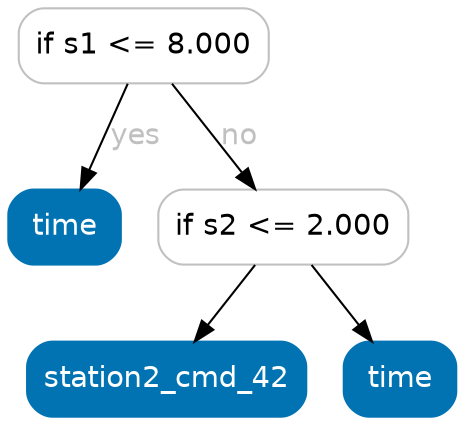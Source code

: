 digraph Tree {
	graph [bb="0,0,215,196"];
	node [color=gray,
		fillcolor=white,
		fontname=helvetica,
		label="\N",
		shape=box,
		style="filled, rounded"
	];
	edge [fontname=helvetica];
	0	[height=0.5,
		label="if s1 <= 8.000",
		pos="65,178",
		width=1.6667];
	1	[color="#0173b2",
		fillcolor="#0173b2",
		fontcolor=white,
		height=0.5,
		label=time,
		pos="27,91",
		width=0.75];
	0 -> 1	[fontcolor=gray,
		label=yes,
		lp="61.5,134.5",
		pos="e,34.678,109.18 57.31,159.8 52.005,147.93 44.85,131.93 38.824,118.45"];
	2	[height=0.5,
		label="if s2 <= 2.000",
		pos="132,91",
		width=1.6667];
	0 -> 2	[fontcolor=gray,
		label=no,
		lp="111,134.5",
		pos="e,118.46,109.18 78.558,159.8 88.185,147.59 101.27,130.99 112.08,117.28"];
	3	[color="#0173b2",
		fillcolor="#0173b2",
		fontcolor=white,
		height=0.5,
		label=station2_cmd_42,
		pos="76,18",
		width=1.8611];
	2 -> 3	[fontcolor=gray,
		pos="e,89.431,36.029 118.44,72.813 111.63,64.179 103.25,53.555 95.745,44.034"];
	4	[color="#0173b2",
		fillcolor="#0173b2",
		fontcolor=white,
		height=0.5,
		label=time,
		pos="188,18",
		width=0.75];
	2 -> 4	[fontcolor=gray,
		pos="e,174.57,36.029 145.56,72.813 152.37,64.179 160.75,53.555 168.25,44.034"];
}
